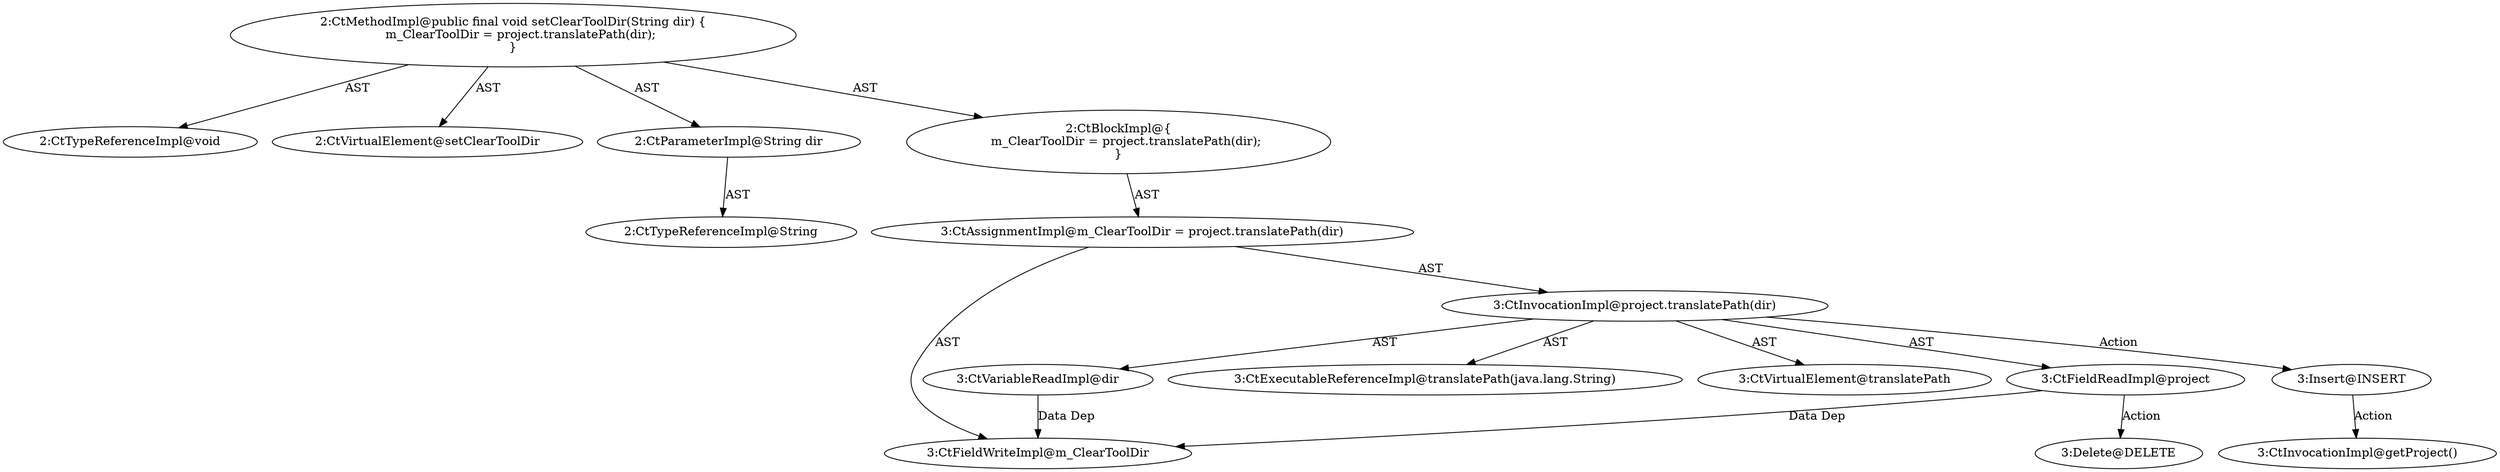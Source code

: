 digraph "setClearToolDir#?,String" {
0 [label="2:CtTypeReferenceImpl@void" shape=ellipse]
1 [label="2:CtVirtualElement@setClearToolDir" shape=ellipse]
2 [label="2:CtParameterImpl@String dir" shape=ellipse]
3 [label="2:CtTypeReferenceImpl@String" shape=ellipse]
4 [label="3:CtFieldWriteImpl@m_ClearToolDir" shape=ellipse]
5 [label="3:CtExecutableReferenceImpl@translatePath(java.lang.String)" shape=ellipse]
6 [label="3:CtVirtualElement@translatePath" shape=ellipse]
7 [label="3:CtFieldReadImpl@project" shape=ellipse]
8 [label="3:CtVariableReadImpl@dir" shape=ellipse]
9 [label="3:CtInvocationImpl@project.translatePath(dir)" shape=ellipse]
10 [label="3:CtAssignmentImpl@m_ClearToolDir = project.translatePath(dir)" shape=ellipse]
11 [label="2:CtBlockImpl@\{
    m_ClearToolDir = project.translatePath(dir);
\}" shape=ellipse]
12 [label="2:CtMethodImpl@public final void setClearToolDir(String dir) \{
    m_ClearToolDir = project.translatePath(dir);
\}" shape=ellipse]
13 [label="3:Delete@DELETE" shape=ellipse]
14 [label="3:Insert@INSERT" shape=ellipse]
15 [label="3:CtInvocationImpl@getProject()" shape=ellipse]
2 -> 3 [label="AST"];
7 -> 4 [label="Data Dep"];
7 -> 13 [label="Action"];
8 -> 4 [label="Data Dep"];
9 -> 6 [label="AST"];
9 -> 7 [label="AST"];
9 -> 5 [label="AST"];
9 -> 8 [label="AST"];
9 -> 14 [label="Action"];
10 -> 4 [label="AST"];
10 -> 9 [label="AST"];
11 -> 10 [label="AST"];
12 -> 1 [label="AST"];
12 -> 0 [label="AST"];
12 -> 2 [label="AST"];
12 -> 11 [label="AST"];
14 -> 15 [label="Action"];
}